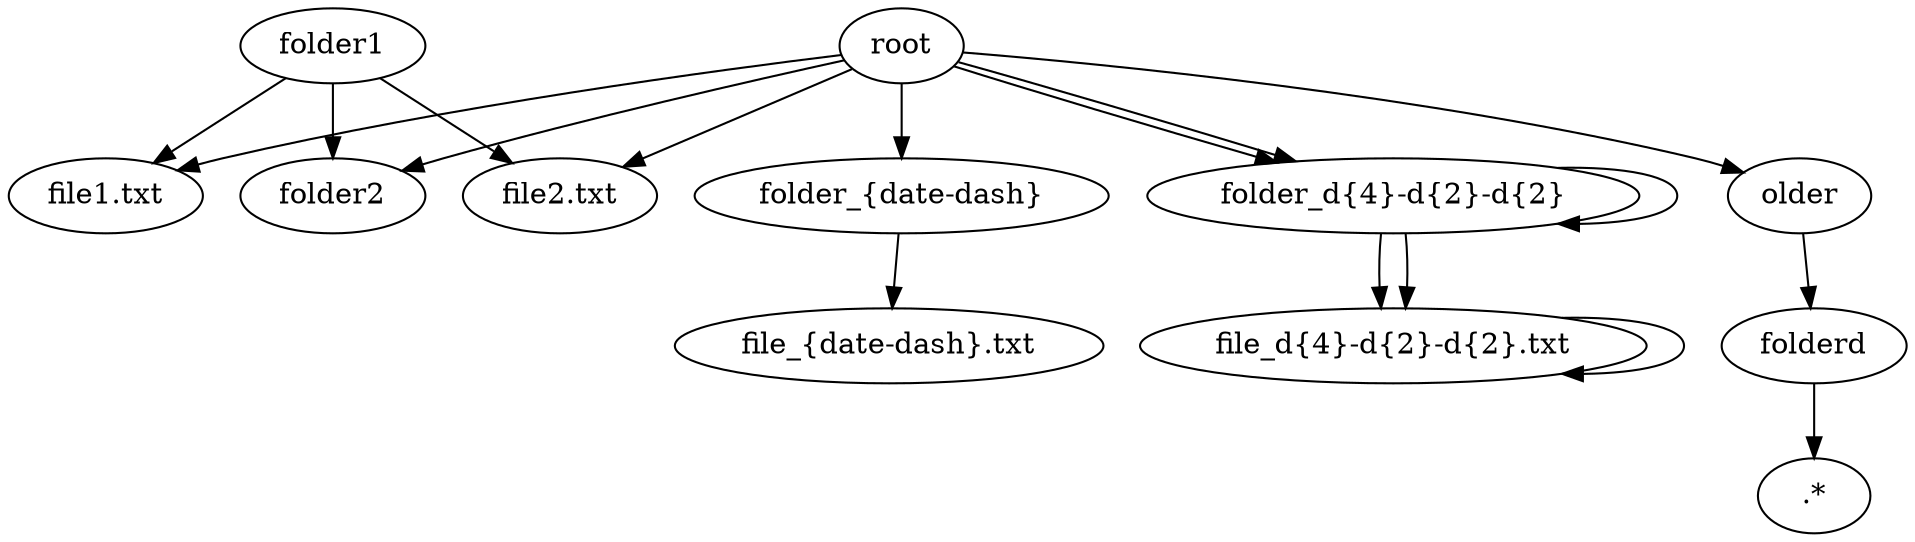 digraph "Graph" {
	root [description="Root of data classification" regex="^root$" tooltip="root : Root of data classification" type=folder]
	"file1.txt" [tooltip="file1.txt"]
	folder2 [tooltip=folder2]
	"file2.txt" [tooltip="file2.txt"]
	folder1 [tooltip=folder1]
	"folder\d" [tooltip="^folder\d$"]
	".*" [tooltip="^.*$"]
	root -> "folder_{date-dash}"
	"folder_{date-dash}" -> "file_{date-dash}.txt"
	root -> "folder_\d{4}-\d{2}-\d{2}"
	"folder_\d{4}-\d{2}-\d{2}" -> "file_\d{4}-\d{2}-\d{2}.txt"
	root -> "folder_\d{4}-\d{2}-\d{2}"
	"folder_\d{4}-\d{2}-\d{2}" -> "file_\d{4}-\d{2}-\d{2}.txt"
	"folder_\d{4}-\d{2}-\d{2}" -> "folder_\d{4}-\d{2}-\d{2}"
	"file_\d{4}-\d{2}-\d{2}.txt" -> "file_\d{4}-\d{2}-\d{2}.txt"
	root -> "file1.txt"
	root -> folder2
	root -> "file2.txt"
	root -> older
	folder1 -> "file1.txt"
	folder1 -> folder2
	folder1 -> "file2.txt"
	older -> "folder\d"
	"folder\d" -> ".*"
}
